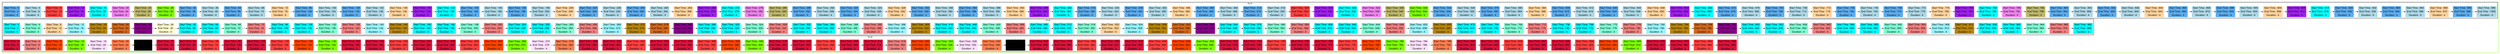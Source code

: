digraph G {

fontname="Helvetica,Arial,sans-serif"
node [fontname="Helvetica,Arial,sans-serif"]
edge [fontname="Helvetica,Arial,sans-serif"]
graph [rankdir = "LR"];
node [fontsize = "20" shape = "ellipse"];

    subgraph cluster_Mod_0{
        color =chartreuse
        style = bold
        subgraph cluster_0{
           node [style=filled]
           color = black


            "node0" [
               label = "Start Time : 0 | End Time : 4 | Duration : 4"
               shape = "record"
               color = steelblue2
            ]

            "node221" [
               label = "Start Time : 4 | End Time : 8 | Duration : 4"
               shape = "record"
               color = lightblue
            ]

            "node104" [
               label = "Start Time : 8 | End Time : 12 | Duration : 4"
               shape = "record"
               color = brown1
            ]

            "node88" [
               label = "Start Time : 12 | End Time : 16 | Duration : 4"
               shape = "record"
               color = x11purple
            ]

            "node194" [
               label = "Start Time : 16 | End Time : 20 | Duration : 4"
               shape = "record"
               color = cyan
            ]

            "node100" [
               label = "Start Time : 20 | End Time : 24 | Duration : 4"
               shape = "record"
               color = violet
            ]

            "node210" [
               label = "Start Time : 24 | End Time : 28 | Duration : 4"
               shape = "record"
               color = darkkhaki
            ]

            "node218" [
               label = "Start Time : 28 | End Time : 32 | Duration : 4"
               shape = "record"
               color = lawngreen
            ]

            "node1" [
               label = "Start Time : 32 | End Time : 36 | Duration : 4"
               shape = "record"
               color = steelblue2
            ]

            "node222" [
               label = "Start Time : 36 | End Time : 40 | Duration : 4"
               shape = "record"
               color = lightblue
            ]

            "node2" [
               label = "Start Time : 64 | End Time : 68 | Duration : 4"
               shape = "record"
               color = steelblue2
            ]

            "node223" [
               label = "Start Time : 68 | End Time : 72 | Duration : 4"
               shape = "record"
               color = lightblue
            ]

            "node121" [
               label = "Start Time : 72 | End Time : 76 | Duration : 4"
               shape = "record"
               color = burlywood1
            ]

            "node3" [
               label = "Start Time : 96 | End Time : 100 | Duration : 4"
               shape = "record"
               color = steelblue2
            ]

            "node224" [
               label = "Start Time : 100 | End Time : 104 | Duration : 4"
               shape = "record"
               color = lightblue
            ]

            "node4" [
               label = "Start Time : 128 | End Time : 132 | Duration : 4"
               shape = "record"
               color = steelblue2
            ]

            "node225" [
               label = "Start Time : 132 | End Time : 136 | Duration : 4"
               shape = "record"
               color = lightblue
            ]

            "node122" [
               label = "Start Time : 136 | End Time : 140 | Duration : 4"
               shape = "record"
               color = burlywood1
            ]

            "node89" [
               label = "Start Time : 140 | End Time : 144 | Duration : 4"
               shape = "record"
               color = x11purple
            ]

            "node195" [
               label = "Start Time : 144 | End Time : 148 | Duration : 4"
               shape = "record"
               color = cyan
            ]

            "node5" [
               label = "Start Time : 160 | End Time : 164 | Duration : 4"
               shape = "record"
               color = steelblue2
            ]

            "node226" [
               label = "Start Time : 164 | End Time : 168 | Duration : 4"
               shape = "record"
               color = lightblue
            ]

            "node6" [
               label = "Start Time : 192 | End Time : 196 | Duration : 4"
               shape = "record"
               color = steelblue2
            ]

            "node227" [
               label = "Start Time : 196 | End Time : 200 | Duration : 4"
               shape = "record"
               color = lightblue
            ]

            "node123" [
               label = "Start Time : 200 | End Time : 204 | Duration : 4"
               shape = "record"
               color = burlywood1
            ]

            "node7" [
               label = "Start Time : 224 | End Time : 228 | Duration : 4"
               shape = "record"
               color = steelblue2
            ]

            "node228" [
               label = "Start Time : 228 | End Time : 232 | Duration : 4"
               shape = "record"
               color = lightblue
            ]

            "node8" [
               label = "Start Time : 256 | End Time : 260 | Duration : 4"
               shape = "record"
               color = steelblue2
            ]

            "node229" [
               label = "Start Time : 260 | End Time : 264 | Duration : 4"
               shape = "record"
               color = lightblue
            ]

            "node124" [
               label = "Start Time : 264 | End Time : 268 | Duration : 4"
               shape = "record"
               color = burlywood1
            ]

            "node90" [
               label = "Start Time : 268 | End Time : 272 | Duration : 4"
               shape = "record"
               color = x11purple
            ]

            "node196" [
               label = "Start Time : 272 | End Time : 276 | Duration : 4"
               shape = "record"
               color = cyan
            ]

            "node101" [
               label = "Start Time : 276 | End Time : 280 | Duration : 4"
               shape = "record"
               color = violet
            ]

            "node211" [
               label = "Start Time : 280 | End Time : 284 | Duration : 4"
               shape = "record"
               color = darkkhaki
            ]

            "node9" [
               label = "Start Time : 288 | End Time : 292 | Duration : 4"
               shape = "record"
               color = steelblue2
            ]

            "node230" [
               label = "Start Time : 292 | End Time : 296 | Duration : 4"
               shape = "record"
               color = lightblue
            ]

            "node10" [
               label = "Start Time : 320 | End Time : 324 | Duration : 4"
               shape = "record"
               color = steelblue2
            ]

            "node231" [
               label = "Start Time : 324 | End Time : 328 | Duration : 4"
               shape = "record"
               color = lightblue
            ]

            "node125" [
               label = "Start Time : 328 | End Time : 332 | Duration : 4"
               shape = "record"
               color = burlywood1
            ]

            "node11" [
               label = "Start Time : 352 | End Time : 356 | Duration : 4"
               shape = "record"
               color = steelblue2
            ]

            "node232" [
               label = "Start Time : 356 | End Time : 360 | Duration : 4"
               shape = "record"
               color = lightblue
            ]

            "node12" [
               label = "Start Time : 384 | End Time : 388 | Duration : 4"
               shape = "record"
               color = steelblue2
            ]

            "node233" [
               label = "Start Time : 388 | End Time : 392 | Duration : 4"
               shape = "record"
               color = lightblue
            ]

            "node126" [
               label = "Start Time : 392 | End Time : 396 | Duration : 4"
               shape = "record"
               color = burlywood1
            ]

            "node91" [
               label = "Start Time : 396 | End Time : 400 | Duration : 4"
               shape = "record"
               color = x11purple
            ]

            "node197" [
               label = "Start Time : 400 | End Time : 404 | Duration : 4"
               shape = "record"
               color = cyan
            ]

            "node13" [
               label = "Start Time : 416 | End Time : 420 | Duration : 4"
               shape = "record"
               color = steelblue2
            ]

            "node234" [
               label = "Start Time : 420 | End Time : 424 | Duration : 4"
               shape = "record"
               color = lightblue
            ]

            "node14" [
               label = "Start Time : 448 | End Time : 452 | Duration : 4"
               shape = "record"
               color = steelblue2
            ]

            "node235" [
               label = "Start Time : 452 | End Time : 456 | Duration : 4"
               shape = "record"
               color = lightblue
            ]

            "node127" [
               label = "Start Time : 456 | End Time : 460 | Duration : 4"
               shape = "record"
               color = burlywood1
            ]

            "node15" [
               label = "Start Time : 480 | End Time : 484 | Duration : 4"
               shape = "record"
               color = steelblue2
            ]

            "node236" [
               label = "Start Time : 484 | End Time : 488 | Duration : 4"
               shape = "record"
               color = lightblue
            ]

            "node16" [
               label = "Start Time : 512 | End Time : 516 | Duration : 4"
               shape = "record"
               color = steelblue2
            ]

            "node237" [
               label = "Start Time : 516 | End Time : 520 | Duration : 4"
               shape = "record"
               color = lightblue
            ]

            "node112" [
               label = "Start Time : 520 | End Time : 524 | Duration : 4"
               shape = "record"
               color = brown1
            ]

            "node92" [
               label = "Start Time : 524 | End Time : 528 | Duration : 4"
               shape = "record"
               color = x11purple
            ]

            "node198" [
               label = "Start Time : 528 | End Time : 532 | Duration : 4"
               shape = "record"
               color = cyan
            ]

            "node102" [
               label = "Start Time : 532 | End Time : 536 | Duration : 4"
               shape = "record"
               color = violet
            ]

            "node212" [
               label = "Start Time : 536 | End Time : 540 | Duration : 4"
               shape = "record"
               color = darkkhaki
            ]

            "node219" [
               label = "Start Time : 540 | End Time : 544 | Duration : 4"
               shape = "record"
               color = lawngreen
            ]

            "node17" [
               label = "Start Time : 544 | End Time : 548 | Duration : 4"
               shape = "record"
               color = steelblue2
            ]

            "node238" [
               label = "Start Time : 548 | End Time : 552 | Duration : 4"
               shape = "record"
               color = lightblue
            ]

            "node18" [
               label = "Start Time : 576 | End Time : 580 | Duration : 4"
               shape = "record"
               color = steelblue2
            ]

            "node239" [
               label = "Start Time : 580 | End Time : 584 | Duration : 4"
               shape = "record"
               color = lightblue
            ]

            "node129" [
               label = "Start Time : 584 | End Time : 588 | Duration : 4"
               shape = "record"
               color = burlywood1
            ]

            "node19" [
               label = "Start Time : 608 | End Time : 612 | Duration : 4"
               shape = "record"
               color = steelblue2
            ]

            "node240" [
               label = "Start Time : 612 | End Time : 616 | Duration : 4"
               shape = "record"
               color = lightblue
            ]

            "node20" [
               label = "Start Time : 640 | End Time : 644 | Duration : 4"
               shape = "record"
               color = steelblue2
            ]

            "node241" [
               label = "Start Time : 644 | End Time : 648 | Duration : 4"
               shape = "record"
               color = lightblue
            ]

            "node130" [
               label = "Start Time : 648 | End Time : 652 | Duration : 4"
               shape = "record"
               color = burlywood1
            ]

            "node93" [
               label = "Start Time : 652 | End Time : 656 | Duration : 4"
               shape = "record"
               color = x11purple
            ]

            "node199" [
               label = "Start Time : 656 | End Time : 660 | Duration : 4"
               shape = "record"
               color = cyan
            ]

            "node21" [
               label = "Start Time : 672 | End Time : 676 | Duration : 4"
               shape = "record"
               color = steelblue2
            ]

            "node242" [
               label = "Start Time : 676 | End Time : 680 | Duration : 4"
               shape = "record"
               color = lightblue
            ]

            "node22" [
               label = "Start Time : 704 | End Time : 708 | Duration : 4"
               shape = "record"
               color = steelblue2
            ]

            "node243" [
               label = "Start Time : 708 | End Time : 712 | Duration : 4"
               shape = "record"
               color = lightblue
            ]

            "node131" [
               label = "Start Time : 712 | End Time : 716 | Duration : 4"
               shape = "record"
               color = burlywood1
            ]

            "node23" [
               label = "Start Time : 736 | End Time : 740 | Duration : 4"
               shape = "record"
               color = steelblue2
            ]

            "node244" [
               label = "Start Time : 740 | End Time : 744 | Duration : 4"
               shape = "record"
               color = lightblue
            ]

            "node24" [
               label = "Start Time : 768 | End Time : 772 | Duration : 4"
               shape = "record"
               color = steelblue2
            ]

            "node245" [
               label = "Start Time : 772 | End Time : 776 | Duration : 4"
               shape = "record"
               color = lightblue
            ]

            "node132" [
               label = "Start Time : 776 | End Time : 780 | Duration : 4"
               shape = "record"
               color = burlywood1
            ]

            "node94" [
               label = "Start Time : 780 | End Time : 784 | Duration : 4"
               shape = "record"
               color = x11purple
            ]

            "node200" [
               label = "Start Time : 784 | End Time : 788 | Duration : 4"
               shape = "record"
               color = cyan
            ]

            "node103" [
               label = "Start Time : 788 | End Time : 792 | Duration : 4"
               shape = "record"
               color = violet
            ]

            "node213" [
               label = "Start Time : 792 | End Time : 796 | Duration : 4"
               shape = "record"
               color = darkkhaki
            ]

            "node25" [
               label = "Start Time : 800 | End Time : 804 | Duration : 4"
               shape = "record"
               color = steelblue2
            ]

            "node246" [
               label = "Start Time : 804 | End Time : 808 | Duration : 4"
               shape = "record"
               color = lightblue
            ]

            "node26" [
               label = "Start Time : 832 | End Time : 836 | Duration : 4"
               shape = "record"
               color = steelblue2
            ]

            "node247" [
               label = "Start Time : 836 | End Time : 840 | Duration : 4"
               shape = "record"
               color = lightblue
            ]

            "node133" [
               label = "Start Time : 840 | End Time : 844 | Duration : 4"
               shape = "record"
               color = burlywood1
            ]

            "node27" [
               label = "Start Time : 864 | End Time : 868 | Duration : 4"
               shape = "record"
               color = steelblue2
            ]

            "node248" [
               label = "Start Time : 868 | End Time : 872 | Duration : 4"
               shape = "record"
               color = lightblue
            ]

            "node28" [
               label = "Start Time : 896 | End Time : 900 | Duration : 4"
               shape = "record"
               color = steelblue2
            ]

            "node249" [
               label = "Start Time : 900 | End Time : 904 | Duration : 4"
               shape = "record"
               color = lightblue
            ]

            "node134" [
               label = "Start Time : 904 | End Time : 908 | Duration : 4"
               shape = "record"
               color = burlywood1
            ]

            "node95" [
               label = "Start Time : 908 | End Time : 912 | Duration : 4"
               shape = "record"
               color = x11purple
            ]

            "node201" [
               label = "Start Time : 912 | End Time : 916 | Duration : 4"
               shape = "record"
               color = cyan
            ]

            "node29" [
               label = "Start Time : 928 | End Time : 932 | Duration : 4"
               shape = "record"
               color = steelblue2
            ]

            "node250" [
               label = "Start Time : 932 | End Time : 936 | Duration : 4"
               shape = "record"
               color = lightblue
            ]

            "node30" [
               label = "Start Time : 960 | End Time : 964 | Duration : 4"
               shape = "record"
               color = steelblue2
            ]

            "node251" [
               label = "Start Time : 964 | End Time : 968 | Duration : 4"
               shape = "record"
               color = lightblue
            ]

            "node135" [
               label = "Start Time : 968 | End Time : 972 | Duration : 4"
               shape = "record"
               color = burlywood1
            ]

            "node31" [
               label = "Start Time : 992 | End Time : 996 | Duration : 4"
               shape = "record"
               color = steelblue2
            ]

            "node252" [
               label = "Start Time : 996 | End Time : 1000 | Duration : 4"
               shape = "record"
               color = lightblue
            ]

            node0 -> node221 -> node104 -> node88 -> node194 -> node100 -> node210 -> node218 -> node1 -> node222 -> node2 -> node223 -> node121 -> node3 -> node224 -> node4 -> node225 -> node122 -> node89 -> node195 -> node5 -> node226 -> node6 -> node227 -> node123 -> node7 -> node228 -> node8 -> node229 -> node124 -> node90 -> node196 -> node101 -> node211 -> node9 -> node230 -> node10 -> node231 -> node125 -> node11 -> node232 -> node12 -> node233 -> node126 -> node91 -> node197 -> node13 -> node234 -> node14 -> node235 -> node127 -> node15 -> node236 -> node16 -> node237 -> node112 -> node92 -> node198 -> node102 -> node212 -> node219 -> node17 -> node238 -> node18 -> node239 -> node129 -> node19 -> node240 -> node20 -> node241 -> node130 -> node93 -> node199 -> node21 -> node242 -> node22 -> node243 -> node131 -> node23 -> node244 -> node24 -> node245 -> node132 -> node94 -> node200 -> node103 -> node213 -> node25 -> node246 -> node26 -> node247 -> node133 -> node27 -> node248 -> node28 -> node249 -> node134 -> node95 -> node201 -> node29 -> node250 -> node30 -> node251 -> node135 -> node31 -> node252

            label = "PC #1"

        }
        subgraph cluster_1{
           node [style=filled]
           color = black


            "node32" [
               label = "Start Time : 0 | End Time : 4 | Duration : 4"
               shape = "record"
               color = aqua
            ]

            "node64" [
               label = "Start Time : 4 | End Time : 8 | Duration : 4"
               shape = "record"
               color = aquamarine
            ]

            "node120" [
               label = "Start Time : 8 | End Time : 12 | Duration : 4"
               shape = "record"
               color = burlywood1
            ]

            "node136" [
               label = "Start Time : 12 | End Time : 16 | Duration : 4"
               shape = "record"
               color = cadetblue1
            ]

            "node202" [
               label = "Start Time : 16 | End Time : 20 | Duration : 4"
               shape = "record"
               color = darkgoldenrod
            ]

            "node152" [
               label = "Start Time : 20 | End Time : 24 | Duration : 4"
               shape = "record"
               color = chocolate
            ]

            "node214" [
               label = "Start Time : 24 | End Time : 28 | Duration : 4"
               shape = "record"
               color = darkmagenta
            ]

            "node220" [
               label = "Start Time : 28 | End Time : 32 | Duration : 4"
               shape = "record"
               color = lemonchiffon
            ]

            "node33" [
               label = "Start Time : 32 | End Time : 36 | Duration : 4"
               shape = "record"
               color = aqua
            ]

            "node34" [
               label = "Start Time : 64 | End Time : 68 | Duration : 4"
               shape = "record"
               color = aqua
            ]

            "node65" [
               label = "Start Time : 68 | End Time : 72 | Duration : 4"
               shape = "record"
               color = aquamarine
            ]

            "node254" [
               label = "Start Time : 72 | End Time : 76 | Duration : 4"
               shape = "record"
               color = lightcoral
            ]

            "node35" [
               label = "Start Time : 96 | End Time : 100 | Duration : 4"
               shape = "record"
               color = aqua
            ]

            "node36" [
               label = "Start Time : 128 | End Time : 132 | Duration : 4"
               shape = "record"
               color = aqua
            ]

            "node66" [
               label = "Start Time : 132 | End Time : 136 | Duration : 4"
               shape = "record"
               color = aquamarine
            ]

            "node255" [
               label = "Start Time : 136 | End Time : 140 | Duration : 4"
               shape = "record"
               color = lightcoral
            ]

            "node137" [
               label = "Start Time : 140 | End Time : 144 | Duration : 4"
               shape = "record"
               color = cadetblue1
            ]

            "node203" [
               label = "Start Time : 144 | End Time : 148 | Duration : 4"
               shape = "record"
               color = darkgoldenrod
            ]

            "node37" [
               label = "Start Time : 160 | End Time : 164 | Duration : 4"
               shape = "record"
               color = aqua
            ]

            "node38" [
               label = "Start Time : 192 | End Time : 196 | Duration : 4"
               shape = "record"
               color = aqua
            ]

            "node67" [
               label = "Start Time : 196 | End Time : 200 | Duration : 4"
               shape = "record"
               color = aquamarine
            ]

            "node256" [
               label = "Start Time : 200 | End Time : 204 | Duration : 4"
               shape = "record"
               color = lightcoral
            ]

            "node39" [
               label = "Start Time : 224 | End Time : 228 | Duration : 4"
               shape = "record"
               color = aqua
            ]

            "node40" [
               label = "Start Time : 256 | End Time : 260 | Duration : 4"
               shape = "record"
               color = aqua
            ]

            "node68" [
               label = "Start Time : 260 | End Time : 264 | Duration : 4"
               shape = "record"
               color = aquamarine
            ]

            "node257" [
               label = "Start Time : 264 | End Time : 268 | Duration : 4"
               shape = "record"
               color = lightcoral
            ]

            "node138" [
               label = "Start Time : 268 | End Time : 272 | Duration : 4"
               shape = "record"
               color = cadetblue1
            ]

            "node204" [
               label = "Start Time : 272 | End Time : 276 | Duration : 4"
               shape = "record"
               color = darkgoldenrod
            ]

            "node153" [
               label = "Start Time : 276 | End Time : 280 | Duration : 4"
               shape = "record"
               color = chocolate
            ]

            "node215" [
               label = "Start Time : 280 | End Time : 284 | Duration : 4"
               shape = "record"
               color = darkmagenta
            ]

            "node41" [
               label = "Start Time : 288 | End Time : 292 | Duration : 4"
               shape = "record"
               color = aqua
            ]

            "node42" [
               label = "Start Time : 320 | End Time : 324 | Duration : 4"
               shape = "record"
               color = aqua
            ]

            "node69" [
               label = "Start Time : 324 | End Time : 328 | Duration : 4"
               shape = "record"
               color = aquamarine
            ]

            "node258" [
               label = "Start Time : 328 | End Time : 332 | Duration : 4"
               shape = "record"
               color = lightcoral
            ]

            "node43" [
               label = "Start Time : 352 | End Time : 356 | Duration : 4"
               shape = "record"
               color = aqua
            ]

            "node44" [
               label = "Start Time : 384 | End Time : 388 | Duration : 4"
               shape = "record"
               color = aqua
            ]

            "node70" [
               label = "Start Time : 388 | End Time : 392 | Duration : 4"
               shape = "record"
               color = aquamarine
            ]

            "node259" [
               label = "Start Time : 392 | End Time : 396 | Duration : 4"
               shape = "record"
               color = lightcoral
            ]

            "node139" [
               label = "Start Time : 396 | End Time : 400 | Duration : 4"
               shape = "record"
               color = cadetblue1
            ]

            "node205" [
               label = "Start Time : 400 | End Time : 404 | Duration : 4"
               shape = "record"
               color = darkgoldenrod
            ]

            "node45" [
               label = "Start Time : 416 | End Time : 420 | Duration : 4"
               shape = "record"
               color = aqua
            ]

            "node46" [
               label = "Start Time : 448 | End Time : 452 | Duration : 4"
               shape = "record"
               color = aqua
            ]

            "node71" [
               label = "Start Time : 452 | End Time : 456 | Duration : 4"
               shape = "record"
               color = aquamarine
            ]

            "node260" [
               label = "Start Time : 456 | End Time : 460 | Duration : 4"
               shape = "record"
               color = lightcoral
            ]

            "node47" [
               label = "Start Time : 480 | End Time : 484 | Duration : 4"
               shape = "record"
               color = aqua
            ]

            "node48" [
               label = "Start Time : 512 | End Time : 516 | Duration : 4"
               shape = "record"
               color = aqua
            ]

            "node72" [
               label = "Start Time : 516 | End Time : 520 | Duration : 4"
               shape = "record"
               color = aquamarine
            ]

            "node128" [
               label = "Start Time : 520 | End Time : 524 | Duration : 4"
               shape = "record"
               color = burlywood1
            ]

            "node140" [
               label = "Start Time : 524 | End Time : 528 | Duration : 4"
               shape = "record"
               color = cadetblue1
            ]

            "node206" [
               label = "Start Time : 528 | End Time : 532 | Duration : 4"
               shape = "record"
               color = darkgoldenrod
            ]

            "node154" [
               label = "Start Time : 532 | End Time : 536 | Duration : 4"
               shape = "record"
               color = chocolate
            ]

            "node216" [
               label = "Start Time : 536 | End Time : 540 | Duration : 4"
               shape = "record"
               color = darkmagenta
            ]

            "node49" [
               label = "Start Time : 544 | End Time : 548 | Duration : 4"
               shape = "record"
               color = aqua
            ]

            "node50" [
               label = "Start Time : 576 | End Time : 580 | Duration : 4"
               shape = "record"
               color = aqua
            ]

            "node73" [
               label = "Start Time : 580 | End Time : 584 | Duration : 4"
               shape = "record"
               color = aquamarine
            ]

            "node262" [
               label = "Start Time : 584 | End Time : 588 | Duration : 4"
               shape = "record"
               color = lightcoral
            ]

            "node51" [
               label = "Start Time : 608 | End Time : 612 | Duration : 4"
               shape = "record"
               color = aqua
            ]

            "node52" [
               label = "Start Time : 640 | End Time : 644 | Duration : 4"
               shape = "record"
               color = aqua
            ]

            "node74" [
               label = "Start Time : 644 | End Time : 648 | Duration : 4"
               shape = "record"
               color = aquamarine
            ]

            "node263" [
               label = "Start Time : 648 | End Time : 652 | Duration : 4"
               shape = "record"
               color = lightcoral
            ]

            "node141" [
               label = "Start Time : 652 | End Time : 656 | Duration : 4"
               shape = "record"
               color = cadetblue1
            ]

            "node207" [
               label = "Start Time : 656 | End Time : 660 | Duration : 4"
               shape = "record"
               color = darkgoldenrod
            ]

            "node53" [
               label = "Start Time : 672 | End Time : 676 | Duration : 4"
               shape = "record"
               color = aqua
            ]

            "node54" [
               label = "Start Time : 704 | End Time : 708 | Duration : 4"
               shape = "record"
               color = aqua
            ]

            "node75" [
               label = "Start Time : 708 | End Time : 712 | Duration : 4"
               shape = "record"
               color = aquamarine
            ]

            "node264" [
               label = "Start Time : 712 | End Time : 716 | Duration : 4"
               shape = "record"
               color = lightcoral
            ]

            "node55" [
               label = "Start Time : 736 | End Time : 740 | Duration : 4"
               shape = "record"
               color = aqua
            ]

            "node56" [
               label = "Start Time : 768 | End Time : 772 | Duration : 4"
               shape = "record"
               color = aqua
            ]

            "node76" [
               label = "Start Time : 772 | End Time : 776 | Duration : 4"
               shape = "record"
               color = aquamarine
            ]

            "node265" [
               label = "Start Time : 776 | End Time : 780 | Duration : 4"
               shape = "record"
               color = lightcoral
            ]

            "node142" [
               label = "Start Time : 780 | End Time : 784 | Duration : 4"
               shape = "record"
               color = cadetblue1
            ]

            "node208" [
               label = "Start Time : 784 | End Time : 788 | Duration : 4"
               shape = "record"
               color = darkgoldenrod
            ]

            "node155" [
               label = "Start Time : 788 | End Time : 792 | Duration : 4"
               shape = "record"
               color = chocolate
            ]

            "node217" [
               label = "Start Time : 792 | End Time : 796 | Duration : 4"
               shape = "record"
               color = darkmagenta
            ]

            "node57" [
               label = "Start Time : 800 | End Time : 804 | Duration : 4"
               shape = "record"
               color = aqua
            ]

            "node58" [
               label = "Start Time : 832 | End Time : 836 | Duration : 4"
               shape = "record"
               color = aqua
            ]

            "node77" [
               label = "Start Time : 836 | End Time : 840 | Duration : 4"
               shape = "record"
               color = aquamarine
            ]

            "node266" [
               label = "Start Time : 840 | End Time : 844 | Duration : 4"
               shape = "record"
               color = lightcoral
            ]

            "node59" [
               label = "Start Time : 864 | End Time : 868 | Duration : 4"
               shape = "record"
               color = aqua
            ]

            "node60" [
               label = "Start Time : 896 | End Time : 900 | Duration : 4"
               shape = "record"
               color = aqua
            ]

            "node78" [
               label = "Start Time : 900 | End Time : 904 | Duration : 4"
               shape = "record"
               color = aquamarine
            ]

            "node267" [
               label = "Start Time : 904 | End Time : 908 | Duration : 4"
               shape = "record"
               color = lightcoral
            ]

            "node143" [
               label = "Start Time : 908 | End Time : 912 | Duration : 4"
               shape = "record"
               color = cadetblue1
            ]

            "node209" [
               label = "Start Time : 912 | End Time : 916 | Duration : 4"
               shape = "record"
               color = darkgoldenrod
            ]

            "node61" [
               label = "Start Time : 928 | End Time : 932 | Duration : 4"
               shape = "record"
               color = aqua
            ]

            "node62" [
               label = "Start Time : 960 | End Time : 964 | Duration : 4"
               shape = "record"
               color = aqua
            ]

            "node79" [
               label = "Start Time : 964 | End Time : 968 | Duration : 4"
               shape = "record"
               color = aquamarine
            ]

            "node268" [
               label = "Start Time : 968 | End Time : 972 | Duration : 4"
               shape = "record"
               color = lightcoral
            ]

            "node63" [
               label = "Start Time : 992 | End Time : 996 | Duration : 4"
               shape = "record"
               color = aqua
            ]

            node32 -> node64 -> node120 -> node136 -> node202 -> node152 -> node214 -> node220 -> node33 -> node34 -> node65 -> node254 -> node35 -> node36 -> node66 -> node255 -> node137 -> node203 -> node37 -> node38 -> node67 -> node256 -> node39 -> node40 -> node68 -> node257 -> node138 -> node204 -> node153 -> node215 -> node41 -> node42 -> node69 -> node258 -> node43 -> node44 -> node70 -> node259 -> node139 -> node205 -> node45 -> node46 -> node71 -> node260 -> node47 -> node48 -> node72 -> node128 -> node140 -> node206 -> node154 -> node216 -> node49 -> node50 -> node73 -> node262 -> node51 -> node52 -> node74 -> node263 -> node141 -> node207 -> node53 -> node54 -> node75 -> node264 -> node55 -> node56 -> node76 -> node265 -> node142 -> node208 -> node155 -> node217 -> node57 -> node58 -> node77 -> node266 -> node59 -> node60 -> node78 -> node267 -> node143 -> node209 -> node61 -> node62 -> node79 -> node268 -> node63

            label = "PC #2"

        }
        subgraph cluster_2{
           node [style=filled]
           color = black


            "node162" [
               label = "Start Time : 0 | End Time : 4 | Duration : 4"
               shape = "record"
               color = crimson
            ]

            "node253" [
               label = "Start Time : 4 | End Time : 8 | Duration : 4"
               shape = "record"
               color = lightcoral
            ]

            "node80" [
               label = "Start Time : 8 | End Time : 12 | Duration : 4"
               shape = "record"
               color = orangered1
            ]

            "node144" [
               label = "Start Time : 12 | End Time : 16 | Duration : 4"
               shape = "record"
               color = chartreuse
            ]

            "node96" [
               label = "Start Time : 16 | End Time : 20 | Duration : 4"
               shape = "record"
               color = thistle1
            ]

            "node156" [
               label = "Start Time : 20 | End Time : 24 | Duration : 4"
               shape = "record"
               color = coral
            ]

            "node160" [
               label = "Start Time : 24 | End Time : 28 | Duration : 4"
               shape = "record"
               color = cornflower
            ]

            "node163" [
               label = "Start Time : 32 | End Time : 36 | Duration : 4"
               shape = "record"
               color = crimson
            ]

            "node164" [
               label = "Start Time : 64 | End Time : 68 | Duration : 4"
               shape = "record"
               color = crimson
            ]

            "node105" [
               label = "Start Time : 68 | End Time : 72 | Duration : 4"
               shape = "record"
               color = brown1
            ]

            "node165" [
               label = "Start Time : 96 | End Time : 100 | Duration : 4"
               shape = "record"
               color = crimson
            ]

            "node166" [
               label = "Start Time : 128 | End Time : 132 | Duration : 4"
               shape = "record"
               color = crimson
            ]

            "node106" [
               label = "Start Time : 132 | End Time : 136 | Duration : 4"
               shape = "record"
               color = brown1
            ]

            "node81" [
               label = "Start Time : 136 | End Time : 140 | Duration : 4"
               shape = "record"
               color = orangered1
            ]

            "node145" [
               label = "Start Time : 140 | End Time : 144 | Duration : 4"
               shape = "record"
               color = chartreuse
            ]

            "node167" [
               label = "Start Time : 160 | End Time : 164 | Duration : 4"
               shape = "record"
               color = crimson
            ]

            "node168" [
               label = "Start Time : 192 | End Time : 196 | Duration : 4"
               shape = "record"
               color = crimson
            ]

            "node107" [
               label = "Start Time : 196 | End Time : 200 | Duration : 4"
               shape = "record"
               color = brown1
            ]

            "node169" [
               label = "Start Time : 224 | End Time : 228 | Duration : 4"
               shape = "record"
               color = crimson
            ]

            "node170" [
               label = "Start Time : 256 | End Time : 260 | Duration : 4"
               shape = "record"
               color = crimson
            ]

            "node108" [
               label = "Start Time : 260 | End Time : 264 | Duration : 4"
               shape = "record"
               color = brown1
            ]

            "node82" [
               label = "Start Time : 264 | End Time : 268 | Duration : 4"
               shape = "record"
               color = orangered1
            ]

            "node146" [
               label = "Start Time : 268 | End Time : 272 | Duration : 4"
               shape = "record"
               color = chartreuse
            ]

            "node97" [
               label = "Start Time : 272 | End Time : 276 | Duration : 4"
               shape = "record"
               color = thistle1
            ]

            "node157" [
               label = "Start Time : 276 | End Time : 280 | Duration : 4"
               shape = "record"
               color = coral
            ]

            "node171" [
               label = "Start Time : 288 | End Time : 292 | Duration : 4"
               shape = "record"
               color = crimson
            ]

            "node172" [
               label = "Start Time : 320 | End Time : 324 | Duration : 4"
               shape = "record"
               color = crimson
            ]

            "node109" [
               label = "Start Time : 324 | End Time : 328 | Duration : 4"
               shape = "record"
               color = brown1
            ]

            "node173" [
               label = "Start Time : 352 | End Time : 356 | Duration : 4"
               shape = "record"
               color = crimson
            ]

            "node174" [
               label = "Start Time : 384 | End Time : 388 | Duration : 4"
               shape = "record"
               color = crimson
            ]

            "node110" [
               label = "Start Time : 388 | End Time : 392 | Duration : 4"
               shape = "record"
               color = brown1
            ]

            "node83" [
               label = "Start Time : 392 | End Time : 396 | Duration : 4"
               shape = "record"
               color = orangered1
            ]

            "node147" [
               label = "Start Time : 396 | End Time : 400 | Duration : 4"
               shape = "record"
               color = chartreuse
            ]

            "node175" [
               label = "Start Time : 416 | End Time : 420 | Duration : 4"
               shape = "record"
               color = crimson
            ]

            "node176" [
               label = "Start Time : 448 | End Time : 452 | Duration : 4"
               shape = "record"
               color = crimson
            ]

            "node111" [
               label = "Start Time : 452 | End Time : 456 | Duration : 4"
               shape = "record"
               color = brown1
            ]

            "node177" [
               label = "Start Time : 480 | End Time : 484 | Duration : 4"
               shape = "record"
               color = crimson
            ]

            "node178" [
               label = "Start Time : 512 | End Time : 516 | Duration : 4"
               shape = "record"
               color = crimson
            ]

            "node261" [
               label = "Start Time : 516 | End Time : 520 | Duration : 4"
               shape = "record"
               color = lightcoral
            ]

            "node84" [
               label = "Start Time : 520 | End Time : 524 | Duration : 4"
               shape = "record"
               color = orangered1
            ]

            "node148" [
               label = "Start Time : 524 | End Time : 528 | Duration : 4"
               shape = "record"
               color = chartreuse
            ]

            "node98" [
               label = "Start Time : 528 | End Time : 532 | Duration : 4"
               shape = "record"
               color = thistle1
            ]

            "node158" [
               label = "Start Time : 532 | End Time : 536 | Duration : 4"
               shape = "record"
               color = coral
            ]

            "node161" [
               label = "Start Time : 536 | End Time : 540 | Duration : 4"
               shape = "record"
               color = cornflower
            ]

            "node179" [
               label = "Start Time : 544 | End Time : 548 | Duration : 4"
               shape = "record"
               color = crimson
            ]

            "node180" [
               label = "Start Time : 576 | End Time : 580 | Duration : 4"
               shape = "record"
               color = crimson
            ]

            "node113" [
               label = "Start Time : 580 | End Time : 584 | Duration : 4"
               shape = "record"
               color = brown1
            ]

            "node181" [
               label = "Start Time : 608 | End Time : 612 | Duration : 4"
               shape = "record"
               color = crimson
            ]

            "node182" [
               label = "Start Time : 640 | End Time : 644 | Duration : 4"
               shape = "record"
               color = crimson
            ]

            "node114" [
               label = "Start Time : 644 | End Time : 648 | Duration : 4"
               shape = "record"
               color = brown1
            ]

            "node85" [
               label = "Start Time : 648 | End Time : 652 | Duration : 4"
               shape = "record"
               color = orangered1
            ]

            "node149" [
               label = "Start Time : 652 | End Time : 656 | Duration : 4"
               shape = "record"
               color = chartreuse
            ]

            "node183" [
               label = "Start Time : 672 | End Time : 676 | Duration : 4"
               shape = "record"
               color = crimson
            ]

            "node184" [
               label = "Start Time : 704 | End Time : 708 | Duration : 4"
               shape = "record"
               color = crimson
            ]

            "node115" [
               label = "Start Time : 708 | End Time : 712 | Duration : 4"
               shape = "record"
               color = brown1
            ]

            "node185" [
               label = "Start Time : 736 | End Time : 740 | Duration : 4"
               shape = "record"
               color = crimson
            ]

            "node186" [
               label = "Start Time : 768 | End Time : 772 | Duration : 4"
               shape = "record"
               color = crimson
            ]

            "node116" [
               label = "Start Time : 772 | End Time : 776 | Duration : 4"
               shape = "record"
               color = brown1
            ]

            "node86" [
               label = "Start Time : 776 | End Time : 780 | Duration : 4"
               shape = "record"
               color = orangered1
            ]

            "node150" [
               label = "Start Time : 780 | End Time : 784 | Duration : 4"
               shape = "record"
               color = chartreuse
            ]

            "node99" [
               label = "Start Time : 784 | End Time : 788 | Duration : 4"
               shape = "record"
               color = thistle1
            ]

            "node159" [
               label = "Start Time : 788 | End Time : 792 | Duration : 4"
               shape = "record"
               color = coral
            ]

            "node187" [
               label = "Start Time : 800 | End Time : 804 | Duration : 4"
               shape = "record"
               color = crimson
            ]

            "node188" [
               label = "Start Time : 832 | End Time : 836 | Duration : 4"
               shape = "record"
               color = crimson
            ]

            "node117" [
               label = "Start Time : 836 | End Time : 840 | Duration : 4"
               shape = "record"
               color = brown1
            ]

            "node189" [
               label = "Start Time : 864 | End Time : 868 | Duration : 4"
               shape = "record"
               color = crimson
            ]

            "node190" [
               label = "Start Time : 896 | End Time : 900 | Duration : 4"
               shape = "record"
               color = crimson
            ]

            "node118" [
               label = "Start Time : 900 | End Time : 904 | Duration : 4"
               shape = "record"
               color = brown1
            ]

            "node87" [
               label = "Start Time : 904 | End Time : 908 | Duration : 4"
               shape = "record"
               color = orangered1
            ]

            "node151" [
               label = "Start Time : 908 | End Time : 912 | Duration : 4"
               shape = "record"
               color = chartreuse
            ]

            "node191" [
               label = "Start Time : 928 | End Time : 932 | Duration : 4"
               shape = "record"
               color = crimson
            ]

            "node192" [
               label = "Start Time : 960 | End Time : 964 | Duration : 4"
               shape = "record"
               color = crimson
            ]

            "node119" [
               label = "Start Time : 964 | End Time : 968 | Duration : 4"
               shape = "record"
               color = brown1
            ]

            "node193" [
               label = "Start Time : 992 | End Time : 996 | Duration : 4"
               shape = "record"
               color = crimson
            ]

            node162 -> node253 -> node80 -> node144 -> node96 -> node156 -> node160 -> node163 -> node164 -> node105 -> node165 -> node166 -> node106 -> node81 -> node145 -> node167 -> node168 -> node107 -> node169 -> node170 -> node108 -> node82 -> node146 -> node97 -> node157 -> node171 -> node172 -> node109 -> node173 -> node174 -> node110 -> node83 -> node147 -> node175 -> node176 -> node111 -> node177 -> node178 -> node261 -> node84 -> node148 -> node98 -> node158 -> node161 -> node179 -> node180 -> node113 -> node181 -> node182 -> node114 -> node85 -> node149 -> node183 -> node184 -> node115 -> node185 -> node186 -> node116 -> node86 -> node150 -> node99 -> node159 -> node187 -> node188 -> node117 -> node189 -> node190 -> node118 -> node87 -> node151 -> node191 -> node192 -> node119 -> node193

            label = "PC #3"

        }
    }




}

